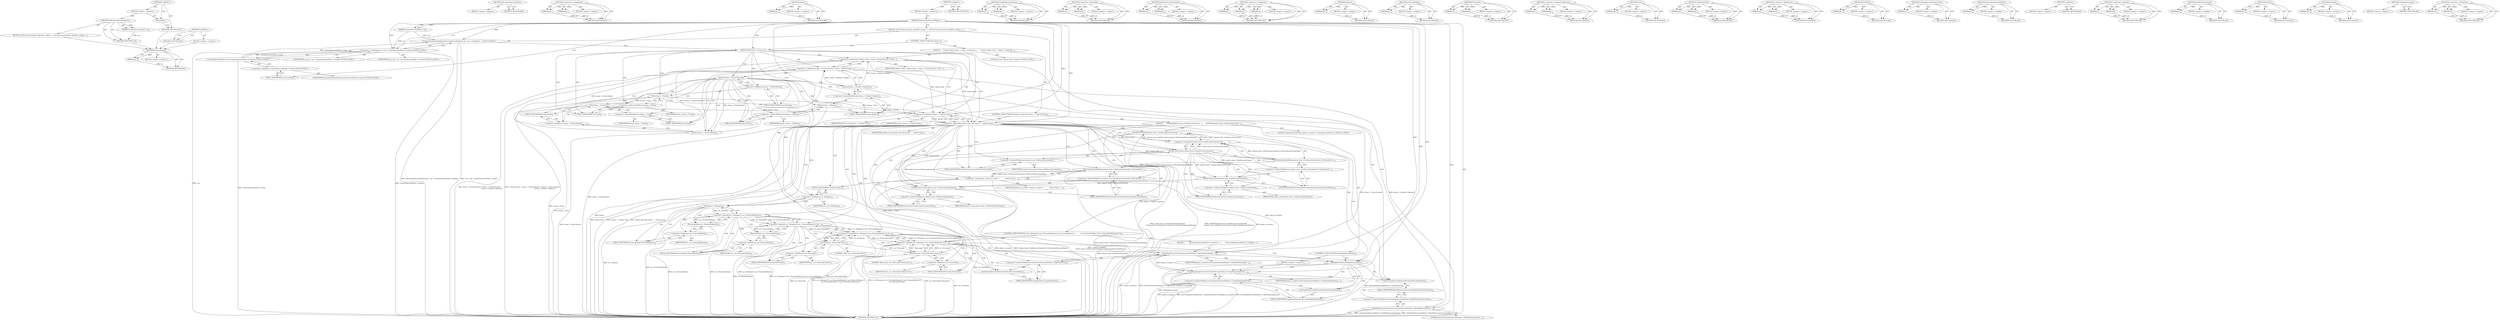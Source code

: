 digraph "&lt;global&gt;" {
vulnerable_227 [label=<(METHOD,ProtocolIsData)>];
vulnerable_228 [label=<(PARAM,p1)>];
vulnerable_229 [label=<(BLOCK,&lt;empty&gt;,&lt;empty&gt;)>];
vulnerable_230 [label=<(METHOD_RETURN,ANY)>];
vulnerable_211 [label=<(METHOD,GetContentSecurityPolicy)>];
vulnerable_212 [label=<(BLOCK,&lt;empty&gt;,&lt;empty&gt;)>];
vulnerable_213 [label=<(METHOD_RETURN,ANY)>];
vulnerable_167 [label=<(METHOD,&lt;operator&gt;.assignment)>];
vulnerable_168 [label=<(PARAM,p1)>];
vulnerable_169 [label=<(PARAM,p2)>];
vulnerable_170 [label=<(BLOCK,&lt;empty&gt;,&lt;empty&gt;)>];
vulnerable_171 [label=<(METHOD_RETURN,ANY)>];
vulnerable_189 [label=<(METHOD,Client)>];
vulnerable_190 [label=<(PARAM,p1)>];
vulnerable_191 [label=<(BLOCK,&lt;empty&gt;,&lt;empty&gt;)>];
vulnerable_192 [label=<(METHOD_RETURN,ANY)>];
vulnerable_6 [label=<(METHOD,&lt;global&gt;)<SUB>1</SUB>>];
vulnerable_7 [label=<(BLOCK,&lt;empty&gt;,&lt;empty&gt;)<SUB>1</SUB>>];
vulnerable_8 [label=<(METHOD,InitContentSecurityPolicy)<SUB>1</SUB>>];
vulnerable_9 [label=<(PARAM,ContentSecurityPolicy* csp)<SUB>1</SUB>>];
vulnerable_10 [label=<(BLOCK,{
//// the first parameter specifies a policy t...,{
//// the first parameter specifies a policy t...)<SUB>1</SUB>>];
vulnerable_11 [label="<(SetContentSecurityPolicy,SetContentSecurityPolicy(csp ? csp : ContentSec...)<SUB>6</SUB>>"];
vulnerable_12 [label="<(&lt;operator&gt;.conditional,csp ? csp : ContentSecurityPolicy::Create())<SUB>6</SUB>>"];
vulnerable_13 [label="<(IDENTIFIER,csp,csp ? csp : ContentSecurityPolicy::Create())<SUB>6</SUB>>"];
vulnerable_14 [label="<(IDENTIFIER,csp,csp ? csp : ContentSecurityPolicy::Create())<SUB>6</SUB>>"];
vulnerable_15 [label="<(ContentSecurityPolicy.Create,ContentSecurityPolicy::Create())<SUB>6</SUB>>"];
vulnerable_16 [label="<(&lt;operator&gt;.fieldAccess,ContentSecurityPolicy::Create)<SUB>6</SUB>>"];
vulnerable_17 [label="<(IDENTIFIER,ContentSecurityPolicy,ContentSecurityPolicy::Create())<SUB>6</SUB>>"];
vulnerable_18 [label=<(FIELD_IDENTIFIER,Create,Create)<SUB>6</SUB>>];
vulnerable_19 [label=<(CONTROL_STRUCTURE,IF,if (frame_))<SUB>8</SUB>>];
vulnerable_20 [label=<(IDENTIFIER,frame_,if (frame_))<SUB>8</SUB>>];
vulnerable_21 [label=<(BLOCK,{
     Frame* inherit_from = frame_-&gt;Tree().Par...,{
     Frame* inherit_from = frame_-&gt;Tree().Par...)<SUB>8</SUB>>];
vulnerable_22 [label="<(LOCAL,Frame* inherit_from: Frame*)<SUB>9</SUB>>"];
vulnerable_23 [label=<(&lt;operator&gt;.assignment,* inherit_from = frame_-&gt;Tree().Parent() ? fram...)<SUB>9</SUB>>];
vulnerable_24 [label=<(IDENTIFIER,inherit_from,* inherit_from = frame_-&gt;Tree().Parent() ? fram...)<SUB>9</SUB>>];
vulnerable_25 [label=<(&lt;operator&gt;.conditional,frame_-&gt;Tree().Parent() ? frame_-&gt;Tree().Parent...)<SUB>9</SUB>>];
vulnerable_26 [label=<(Parent,frame_-&gt;Tree().Parent())<SUB>9</SUB>>];
vulnerable_27 [label=<(&lt;operator&gt;.fieldAccess,frame_-&gt;Tree().Parent)<SUB>9</SUB>>];
vulnerable_28 [label=<(Tree,frame_-&gt;Tree())<SUB>9</SUB>>];
vulnerable_29 [label=<(&lt;operator&gt;.indirectFieldAccess,frame_-&gt;Tree)<SUB>9</SUB>>];
vulnerable_30 [label=<(IDENTIFIER,frame_,frame_-&gt;Tree())<SUB>9</SUB>>];
vulnerable_31 [label=<(FIELD_IDENTIFIER,Tree,Tree)<SUB>9</SUB>>];
vulnerable_32 [label=<(FIELD_IDENTIFIER,Parent,Parent)<SUB>9</SUB>>];
vulnerable_33 [label=<(Parent,frame_-&gt;Tree().Parent())<SUB>9</SUB>>];
vulnerable_34 [label=<(&lt;operator&gt;.fieldAccess,frame_-&gt;Tree().Parent)<SUB>9</SUB>>];
vulnerable_35 [label=<(Tree,frame_-&gt;Tree())<SUB>9</SUB>>];
vulnerable_36 [label=<(&lt;operator&gt;.indirectFieldAccess,frame_-&gt;Tree)<SUB>9</SUB>>];
vulnerable_37 [label=<(IDENTIFIER,frame_,frame_-&gt;Tree())<SUB>9</SUB>>];
vulnerable_38 [label=<(FIELD_IDENTIFIER,Tree,Tree)<SUB>9</SUB>>];
vulnerable_39 [label=<(FIELD_IDENTIFIER,Parent,Parent)<SUB>9</SUB>>];
vulnerable_40 [label=<(Opener,frame_-&gt;Client()-&gt;Opener())<SUB>10</SUB>>];
vulnerable_41 [label=<(&lt;operator&gt;.indirectFieldAccess,frame_-&gt;Client()-&gt;Opener)<SUB>10</SUB>>];
vulnerable_42 [label=<(Client,frame_-&gt;Client())<SUB>10</SUB>>];
vulnerable_43 [label=<(&lt;operator&gt;.indirectFieldAccess,frame_-&gt;Client)<SUB>10</SUB>>];
vulnerable_44 [label=<(IDENTIFIER,frame_,frame_-&gt;Client())<SUB>10</SUB>>];
vulnerable_45 [label=<(FIELD_IDENTIFIER,Client,Client)<SUB>10</SUB>>];
vulnerable_46 [label=<(FIELD_IDENTIFIER,Opener,Opener)<SUB>10</SUB>>];
vulnerable_47 [label=<(CONTROL_STRUCTURE,IF,if (inherit_from &amp;&amp; frame_ != inherit_from))<SUB>11</SUB>>];
vulnerable_48 [label=<(&lt;operator&gt;.logicalAnd,inherit_from &amp;&amp; frame_ != inherit_from)<SUB>11</SUB>>];
vulnerable_49 [label=<(IDENTIFIER,inherit_from,inherit_from &amp;&amp; frame_ != inherit_from)<SUB>11</SUB>>];
vulnerable_50 [label=<(&lt;operator&gt;.notEquals,frame_ != inherit_from)<SUB>11</SUB>>];
vulnerable_51 [label=<(IDENTIFIER,frame_,frame_ != inherit_from)<SUB>11</SUB>>];
vulnerable_52 [label=<(IDENTIFIER,inherit_from,frame_ != inherit_from)<SUB>11</SUB>>];
vulnerable_53 [label=<(BLOCK,{
       DCHECK(inherit_from-&gt;GetSecurityContex...,{
       DCHECK(inherit_from-&gt;GetSecurityContex...)<SUB>11</SUB>>];
vulnerable_54 [label=<(DCHECK,DCHECK(inherit_from-&gt;GetSecurityContext() &amp;&amp;
  ...)<SUB>12</SUB>>];
vulnerable_55 [label=<(&lt;operator&gt;.logicalAnd,inherit_from-&gt;GetSecurityContext() &amp;&amp;
         ...)<SUB>12</SUB>>];
vulnerable_56 [label=<(GetSecurityContext,inherit_from-&gt;GetSecurityContext())<SUB>12</SUB>>];
vulnerable_57 [label=<(&lt;operator&gt;.indirectFieldAccess,inherit_from-&gt;GetSecurityContext)<SUB>12</SUB>>];
vulnerable_58 [label=<(IDENTIFIER,inherit_from,inherit_from-&gt;GetSecurityContext())<SUB>12</SUB>>];
vulnerable_59 [label=<(FIELD_IDENTIFIER,GetSecurityContext,GetSecurityContext)<SUB>12</SUB>>];
vulnerable_60 [label=<(GetContentSecurityPolicy,inherit_from-&gt;GetSecurityContext()-&gt;GetContentS...)<SUB>13</SUB>>];
vulnerable_61 [label=<(&lt;operator&gt;.indirectFieldAccess,inherit_from-&gt;GetSecurityContext()-&gt;GetContentS...)<SUB>13</SUB>>];
vulnerable_62 [label=<(GetSecurityContext,inherit_from-&gt;GetSecurityContext())<SUB>13</SUB>>];
vulnerable_63 [label=<(&lt;operator&gt;.indirectFieldAccess,inherit_from-&gt;GetSecurityContext)<SUB>13</SUB>>];
vulnerable_64 [label=<(IDENTIFIER,inherit_from,inherit_from-&gt;GetSecurityContext())<SUB>13</SUB>>];
vulnerable_65 [label=<(FIELD_IDENTIFIER,GetSecurityContext,GetSecurityContext)<SUB>13</SUB>>];
vulnerable_66 [label=<(FIELD_IDENTIFIER,GetContentSecurityPolicy,GetContentSecurityPolicy)<SUB>13</SUB>>];
vulnerable_67 [label="<(LOCAL,ContentSecurityPolicy* policy_to_inherit: ContentSecurityPolicy*)<SUB>14</SUB>>"];
vulnerable_68 [label=<(&lt;operator&gt;.assignment,* policy_to_inherit =
           inherit_from-&gt;...)<SUB>14</SUB>>];
vulnerable_69 [label=<(IDENTIFIER,policy_to_inherit,* policy_to_inherit =
           inherit_from-&gt;...)<SUB>14</SUB>>];
vulnerable_70 [label=<(GetContentSecurityPolicy,inherit_from-&gt;GetSecurityContext()-&gt;GetContentS...)<SUB>15</SUB>>];
vulnerable_71 [label=<(&lt;operator&gt;.indirectFieldAccess,inherit_from-&gt;GetSecurityContext()-&gt;GetContentS...)<SUB>15</SUB>>];
vulnerable_72 [label=<(GetSecurityContext,inherit_from-&gt;GetSecurityContext())<SUB>15</SUB>>];
vulnerable_73 [label=<(&lt;operator&gt;.indirectFieldAccess,inherit_from-&gt;GetSecurityContext)<SUB>15</SUB>>];
vulnerable_74 [label=<(IDENTIFIER,inherit_from,inherit_from-&gt;GetSecurityContext())<SUB>15</SUB>>];
vulnerable_75 [label=<(FIELD_IDENTIFIER,GetSecurityContext,GetSecurityContext)<SUB>15</SUB>>];
vulnerable_76 [label=<(FIELD_IDENTIFIER,GetContentSecurityPolicy,GetContentSecurityPolicy)<SUB>15</SUB>>];
vulnerable_77 [label=<(CONTROL_STRUCTURE,IF,if (url_.IsEmpty() || url_.ProtocolIsAbout() || url_.ProtocolIsData() ||
           url_.ProtocolIs(&quot;blob&quot;) || url_.ProtocolIs(&quot;filesystem&quot;)))<SUB>16</SUB>>];
vulnerable_78 [label=<(&lt;operator&gt;.logicalOr,url_.IsEmpty() || url_.ProtocolIsAbout() || url...)<SUB>16</SUB>>];
vulnerable_79 [label=<(&lt;operator&gt;.logicalOr,url_.IsEmpty() || url_.ProtocolIsAbout() || url...)<SUB>16</SUB>>];
vulnerable_80 [label=<(&lt;operator&gt;.logicalOr,url_.IsEmpty() || url_.ProtocolIsAbout() || url...)<SUB>16</SUB>>];
vulnerable_81 [label=<(&lt;operator&gt;.logicalOr,url_.IsEmpty() || url_.ProtocolIsAbout())<SUB>16</SUB>>];
vulnerable_82 [label=<(IsEmpty,url_.IsEmpty())<SUB>16</SUB>>];
vulnerable_83 [label=<(&lt;operator&gt;.fieldAccess,url_.IsEmpty)<SUB>16</SUB>>];
vulnerable_84 [label=<(IDENTIFIER,url_,url_.IsEmpty())<SUB>16</SUB>>];
vulnerable_85 [label=<(FIELD_IDENTIFIER,IsEmpty,IsEmpty)<SUB>16</SUB>>];
vulnerable_86 [label=<(ProtocolIsAbout,url_.ProtocolIsAbout())<SUB>16</SUB>>];
vulnerable_87 [label=<(&lt;operator&gt;.fieldAccess,url_.ProtocolIsAbout)<SUB>16</SUB>>];
vulnerable_88 [label=<(IDENTIFIER,url_,url_.ProtocolIsAbout())<SUB>16</SUB>>];
vulnerable_89 [label=<(FIELD_IDENTIFIER,ProtocolIsAbout,ProtocolIsAbout)<SUB>16</SUB>>];
vulnerable_90 [label=<(ProtocolIsData,url_.ProtocolIsData())<SUB>16</SUB>>];
vulnerable_91 [label=<(&lt;operator&gt;.fieldAccess,url_.ProtocolIsData)<SUB>16</SUB>>];
vulnerable_92 [label=<(IDENTIFIER,url_,url_.ProtocolIsData())<SUB>16</SUB>>];
vulnerable_93 [label=<(FIELD_IDENTIFIER,ProtocolIsData,ProtocolIsData)<SUB>16</SUB>>];
vulnerable_94 [label=<(ProtocolIs,url_.ProtocolIs(&quot;blob&quot;))<SUB>17</SUB>>];
vulnerable_95 [label=<(&lt;operator&gt;.fieldAccess,url_.ProtocolIs)<SUB>17</SUB>>];
vulnerable_96 [label=<(IDENTIFIER,url_,url_.ProtocolIs(&quot;blob&quot;))<SUB>17</SUB>>];
vulnerable_97 [label=<(FIELD_IDENTIFIER,ProtocolIs,ProtocolIs)<SUB>17</SUB>>];
vulnerable_98 [label=<(LITERAL,&quot;blob&quot;,url_.ProtocolIs(&quot;blob&quot;))<SUB>17</SUB>>];
vulnerable_99 [label=<(ProtocolIs,url_.ProtocolIs(&quot;filesystem&quot;))<SUB>17</SUB>>];
vulnerable_100 [label=<(&lt;operator&gt;.fieldAccess,url_.ProtocolIs)<SUB>17</SUB>>];
vulnerable_101 [label=<(IDENTIFIER,url_,url_.ProtocolIs(&quot;filesystem&quot;))<SUB>17</SUB>>];
vulnerable_102 [label=<(FIELD_IDENTIFIER,ProtocolIs,ProtocolIs)<SUB>17</SUB>>];
vulnerable_103 [label=<(LITERAL,&quot;filesystem&quot;,url_.ProtocolIs(&quot;filesystem&quot;))<SUB>17</SUB>>];
vulnerable_104 [label=<(BLOCK,{
         GetContentSecurityPolicy()-&gt;CopyStat...,{
         GetContentSecurityPolicy()-&gt;CopyStat...)<SUB>17</SUB>>];
vulnerable_105 [label=<(CopyStateFrom,GetContentSecurityPolicy()-&gt;CopyStateFrom(polic...)<SUB>18</SUB>>];
vulnerable_106 [label=<(&lt;operator&gt;.indirectFieldAccess,GetContentSecurityPolicy()-&gt;CopyStateFrom)<SUB>18</SUB>>];
vulnerable_107 [label=<(GetContentSecurityPolicy,GetContentSecurityPolicy())<SUB>18</SUB>>];
vulnerable_108 [label=<(FIELD_IDENTIFIER,CopyStateFrom,CopyStateFrom)<SUB>18</SUB>>];
vulnerable_109 [label=<(IDENTIFIER,policy_to_inherit,GetContentSecurityPolicy()-&gt;CopyStateFrom(polic...)<SUB>18</SUB>>];
vulnerable_110 [label=<(CONTROL_STRUCTURE,IF,if (IsPluginDocument()))<SUB>20</SUB>>];
vulnerable_111 [label=<(IsPluginDocument,IsPluginDocument())<SUB>20</SUB>>];
vulnerable_112 [label=<(BLOCK,&lt;empty&gt;,&lt;empty&gt;)<SUB>21</SUB>>];
vulnerable_113 [label=<(CopyPluginTypesFrom,GetContentSecurityPolicy()-&gt;CopyPluginTypesFrom...)<SUB>21</SUB>>];
vulnerable_114 [label=<(&lt;operator&gt;.indirectFieldAccess,GetContentSecurityPolicy()-&gt;CopyPluginTypesFrom)<SUB>21</SUB>>];
vulnerable_115 [label=<(GetContentSecurityPolicy,GetContentSecurityPolicy())<SUB>21</SUB>>];
vulnerable_116 [label=<(FIELD_IDENTIFIER,CopyPluginTypesFrom,CopyPluginTypesFrom)<SUB>21</SUB>>];
vulnerable_117 [label=<(IDENTIFIER,policy_to_inherit,GetContentSecurityPolicy()-&gt;CopyPluginTypesFrom...)<SUB>21</SUB>>];
vulnerable_118 [label=<(BindToExecutionContext,GetContentSecurityPolicy()-&gt;BindToExecutionCont...)<SUB>24</SUB>>];
vulnerable_119 [label=<(&lt;operator&gt;.indirectFieldAccess,GetContentSecurityPolicy()-&gt;BindToExecutionContext)<SUB>24</SUB>>];
vulnerable_120 [label=<(GetContentSecurityPolicy,GetContentSecurityPolicy())<SUB>24</SUB>>];
vulnerable_121 [label=<(FIELD_IDENTIFIER,BindToExecutionContext,BindToExecutionContext)<SUB>24</SUB>>];
vulnerable_122 [label=<(LITERAL,this,GetContentSecurityPolicy()-&gt;BindToExecutionCont...)<SUB>24</SUB>>];
vulnerable_123 [label=<(METHOD_RETURN,void)<SUB>1</SUB>>];
vulnerable_125 [label=<(METHOD_RETURN,ANY)<SUB>1</SUB>>];
vulnerable_244 [label=<(METHOD,CopyPluginTypesFrom)>];
vulnerable_245 [label=<(PARAM,p1)>];
vulnerable_246 [label=<(PARAM,p2)>];
vulnerable_247 [label=<(BLOCK,&lt;empty&gt;,&lt;empty&gt;)>];
vulnerable_248 [label=<(METHOD_RETURN,ANY)>];
vulnerable_193 [label=<(METHOD,&lt;operator&gt;.logicalAnd)>];
vulnerable_194 [label=<(PARAM,p1)>];
vulnerable_195 [label=<(PARAM,p2)>];
vulnerable_196 [label=<(BLOCK,&lt;empty&gt;,&lt;empty&gt;)>];
vulnerable_197 [label=<(METHOD_RETURN,ANY)>];
vulnerable_249 [label=<(METHOD,BindToExecutionContext)>];
vulnerable_250 [label=<(PARAM,p1)>];
vulnerable_251 [label=<(PARAM,p2)>];
vulnerable_252 [label=<(BLOCK,&lt;empty&gt;,&lt;empty&gt;)>];
vulnerable_253 [label=<(METHOD_RETURN,ANY)>];
vulnerable_152 [label=<(METHOD,&lt;operator&gt;.conditional)>];
vulnerable_153 [label=<(PARAM,p1)>];
vulnerable_154 [label=<(PARAM,p2)>];
vulnerable_155 [label=<(PARAM,p3)>];
vulnerable_156 [label=<(BLOCK,&lt;empty&gt;,&lt;empty&gt;)>];
vulnerable_157 [label=<(METHOD_RETURN,ANY)>];
vulnerable_185 [label=<(METHOD,Opener)>];
vulnerable_186 [label=<(PARAM,p1)>];
vulnerable_187 [label=<(BLOCK,&lt;empty&gt;,&lt;empty&gt;)>];
vulnerable_188 [label=<(METHOD_RETURN,ANY)>];
vulnerable_223 [label=<(METHOD,ProtocolIsAbout)>];
vulnerable_224 [label=<(PARAM,p1)>];
vulnerable_225 [label=<(BLOCK,&lt;empty&gt;,&lt;empty&gt;)>];
vulnerable_226 [label=<(METHOD_RETURN,ANY)>];
vulnerable_231 [label=<(METHOD,ProtocolIs)>];
vulnerable_232 [label=<(PARAM,p1)>];
vulnerable_233 [label=<(PARAM,p2)>];
vulnerable_234 [label=<(BLOCK,&lt;empty&gt;,&lt;empty&gt;)>];
vulnerable_235 [label=<(METHOD_RETURN,ANY)>];
vulnerable_180 [label=<(METHOD,&lt;operator&gt;.indirectFieldAccess)>];
vulnerable_181 [label=<(PARAM,p1)>];
vulnerable_182 [label=<(PARAM,p2)>];
vulnerable_183 [label=<(BLOCK,&lt;empty&gt;,&lt;empty&gt;)>];
vulnerable_184 [label=<(METHOD_RETURN,ANY)>];
vulnerable_176 [label=<(METHOD,Tree)>];
vulnerable_177 [label=<(PARAM,p1)>];
vulnerable_178 [label=<(BLOCK,&lt;empty&gt;,&lt;empty&gt;)>];
vulnerable_179 [label=<(METHOD_RETURN,ANY)>];
vulnerable_236 [label=<(METHOD,CopyStateFrom)>];
vulnerable_237 [label=<(PARAM,p1)>];
vulnerable_238 [label=<(PARAM,p2)>];
vulnerable_239 [label=<(BLOCK,&lt;empty&gt;,&lt;empty&gt;)>];
vulnerable_240 [label=<(METHOD_RETURN,ANY)>];
vulnerable_162 [label=<(METHOD,&lt;operator&gt;.fieldAccess)>];
vulnerable_163 [label=<(PARAM,p1)>];
vulnerable_164 [label=<(PARAM,p2)>];
vulnerable_165 [label=<(BLOCK,&lt;empty&gt;,&lt;empty&gt;)>];
vulnerable_166 [label=<(METHOD_RETURN,ANY)>];
vulnerable_203 [label=<(METHOD,DCHECK)>];
vulnerable_204 [label=<(PARAM,p1)>];
vulnerable_205 [label=<(BLOCK,&lt;empty&gt;,&lt;empty&gt;)>];
vulnerable_206 [label=<(METHOD_RETURN,ANY)>];
vulnerable_158 [label=<(METHOD,ContentSecurityPolicy.Create)>];
vulnerable_159 [label=<(PARAM,p1)>];
vulnerable_160 [label=<(BLOCK,&lt;empty&gt;,&lt;empty&gt;)>];
vulnerable_161 [label=<(METHOD_RETURN,ANY)>];
vulnerable_148 [label=<(METHOD,SetContentSecurityPolicy)>];
vulnerable_149 [label=<(PARAM,p1)>];
vulnerable_150 [label=<(BLOCK,&lt;empty&gt;,&lt;empty&gt;)>];
vulnerable_151 [label=<(METHOD_RETURN,ANY)>];
vulnerable_142 [label=<(METHOD,&lt;global&gt;)<SUB>1</SUB>>];
vulnerable_143 [label=<(BLOCK,&lt;empty&gt;,&lt;empty&gt;)>];
vulnerable_144 [label=<(METHOD_RETURN,ANY)>];
vulnerable_214 [label=<(METHOD,&lt;operator&gt;.logicalOr)>];
vulnerable_215 [label=<(PARAM,p1)>];
vulnerable_216 [label=<(PARAM,p2)>];
vulnerable_217 [label=<(BLOCK,&lt;empty&gt;,&lt;empty&gt;)>];
vulnerable_218 [label=<(METHOD_RETURN,ANY)>];
vulnerable_207 [label=<(METHOD,GetSecurityContext)>];
vulnerable_208 [label=<(PARAM,p1)>];
vulnerable_209 [label=<(BLOCK,&lt;empty&gt;,&lt;empty&gt;)>];
vulnerable_210 [label=<(METHOD_RETURN,ANY)>];
vulnerable_172 [label=<(METHOD,Parent)>];
vulnerable_173 [label=<(PARAM,p1)>];
vulnerable_174 [label=<(BLOCK,&lt;empty&gt;,&lt;empty&gt;)>];
vulnerable_175 [label=<(METHOD_RETURN,ANY)>];
vulnerable_219 [label=<(METHOD,IsEmpty)>];
vulnerable_220 [label=<(PARAM,p1)>];
vulnerable_221 [label=<(BLOCK,&lt;empty&gt;,&lt;empty&gt;)>];
vulnerable_222 [label=<(METHOD_RETURN,ANY)>];
vulnerable_241 [label=<(METHOD,IsPluginDocument)>];
vulnerable_242 [label=<(BLOCK,&lt;empty&gt;,&lt;empty&gt;)>];
vulnerable_243 [label=<(METHOD_RETURN,ANY)>];
vulnerable_198 [label=<(METHOD,&lt;operator&gt;.notEquals)>];
vulnerable_199 [label=<(PARAM,p1)>];
vulnerable_200 [label=<(PARAM,p2)>];
vulnerable_201 [label=<(BLOCK,&lt;empty&gt;,&lt;empty&gt;)>];
vulnerable_202 [label=<(METHOD_RETURN,ANY)>];
fixed_6 [label=<(METHOD,&lt;global&gt;)<SUB>1</SUB>>];
fixed_7 [label=<(BLOCK,&lt;empty&gt;,&lt;empty&gt;)<SUB>1</SUB>>];
fixed_8 [label=<(METHOD,InitContentSecurityPolicy)<SUB>1</SUB>>];
fixed_9 [label=<(PARAM,ContentSecurityPolicy* csp)<SUB>1</SUB>>];
fixed_10 [label=<(BLOCK,{
//// the first parameter specifies a policy t...,{
//// the first parameter specifies a policy t...)<SUB>1</SUB>>];
fixed_11 [label=<(METHOD_RETURN,void)<SUB>1</SUB>>];
fixed_13 [label=<(UNKNOWN,,)>];
fixed_14 [label=<(METHOD_RETURN,ANY)<SUB>1</SUB>>];
fixed_23 [label=<(METHOD,&lt;global&gt;)<SUB>1</SUB>>];
fixed_24 [label=<(BLOCK,&lt;empty&gt;,&lt;empty&gt;)>];
fixed_25 [label=<(METHOD_RETURN,ANY)>];
vulnerable_227 -> vulnerable_228  [key=0, label="AST: "];
vulnerable_227 -> vulnerable_228  [key=1, label="DDG: "];
vulnerable_227 -> vulnerable_229  [key=0, label="AST: "];
vulnerable_227 -> vulnerable_230  [key=0, label="AST: "];
vulnerable_227 -> vulnerable_230  [key=1, label="CFG: "];
vulnerable_228 -> vulnerable_230  [key=0, label="DDG: p1"];
vulnerable_211 -> vulnerable_212  [key=0, label="AST: "];
vulnerable_211 -> vulnerable_213  [key=0, label="AST: "];
vulnerable_211 -> vulnerable_213  [key=1, label="CFG: "];
vulnerable_167 -> vulnerable_168  [key=0, label="AST: "];
vulnerable_167 -> vulnerable_168  [key=1, label="DDG: "];
vulnerable_167 -> vulnerable_170  [key=0, label="AST: "];
vulnerable_167 -> vulnerable_169  [key=0, label="AST: "];
vulnerable_167 -> vulnerable_169  [key=1, label="DDG: "];
vulnerable_167 -> vulnerable_171  [key=0, label="AST: "];
vulnerable_167 -> vulnerable_171  [key=1, label="CFG: "];
vulnerable_168 -> vulnerable_171  [key=0, label="DDG: p1"];
vulnerable_169 -> vulnerable_171  [key=0, label="DDG: p2"];
vulnerable_189 -> vulnerable_190  [key=0, label="AST: "];
vulnerable_189 -> vulnerable_190  [key=1, label="DDG: "];
vulnerable_189 -> vulnerable_191  [key=0, label="AST: "];
vulnerable_189 -> vulnerable_192  [key=0, label="AST: "];
vulnerable_189 -> vulnerable_192  [key=1, label="CFG: "];
vulnerable_190 -> vulnerable_192  [key=0, label="DDG: p1"];
vulnerable_6 -> vulnerable_7  [key=0, label="AST: "];
vulnerable_6 -> vulnerable_125  [key=0, label="AST: "];
vulnerable_6 -> vulnerable_125  [key=1, label="CFG: "];
vulnerable_7 -> vulnerable_8  [key=0, label="AST: "];
vulnerable_8 -> vulnerable_9  [key=0, label="AST: "];
vulnerable_8 -> vulnerable_9  [key=1, label="DDG: "];
vulnerable_8 -> vulnerable_10  [key=0, label="AST: "];
vulnerable_8 -> vulnerable_123  [key=0, label="AST: "];
vulnerable_8 -> vulnerable_12  [key=0, label="CFG: "];
vulnerable_8 -> vulnerable_12  [key=1, label="DDG: "];
vulnerable_8 -> vulnerable_18  [key=0, label="CFG: "];
vulnerable_8 -> vulnerable_11  [key=0, label="DDG: "];
vulnerable_8 -> vulnerable_20  [key=0, label="DDG: "];
vulnerable_8 -> vulnerable_118  [key=0, label="DDG: "];
vulnerable_8 -> vulnerable_48  [key=0, label="DDG: "];
vulnerable_8 -> vulnerable_50  [key=0, label="DDG: "];
vulnerable_8 -> vulnerable_111  [key=0, label="DDG: "];
vulnerable_8 -> vulnerable_99  [key=0, label="DDG: "];
vulnerable_8 -> vulnerable_105  [key=0, label="DDG: "];
vulnerable_8 -> vulnerable_113  [key=0, label="DDG: "];
vulnerable_8 -> vulnerable_94  [key=0, label="DDG: "];
vulnerable_9 -> vulnerable_11  [key=0, label="DDG: csp"];
vulnerable_9 -> vulnerable_12  [key=0, label="DDG: csp"];
vulnerable_10 -> vulnerable_11  [key=0, label="AST: "];
vulnerable_10 -> vulnerable_19  [key=0, label="AST: "];
vulnerable_10 -> vulnerable_118  [key=0, label="AST: "];
vulnerable_11 -> vulnerable_12  [key=0, label="AST: "];
vulnerable_11 -> vulnerable_20  [key=0, label="CFG: "];
vulnerable_11 -> vulnerable_123  [key=0, label="DDG: csp ? csp : ContentSecurityPolicy::Create()"];
vulnerable_11 -> vulnerable_123  [key=1, label="DDG: SetContentSecurityPolicy(csp ? csp : ContentSecurityPolicy::Create())"];
vulnerable_12 -> vulnerable_13  [key=0, label="AST: "];
vulnerable_12 -> vulnerable_14  [key=0, label="AST: "];
vulnerable_12 -> vulnerable_15  [key=0, label="AST: "];
vulnerable_12 -> vulnerable_11  [key=0, label="CFG: "];
vulnerable_12 -> vulnerable_123  [key=0, label="DDG: csp"];
vulnerable_12 -> vulnerable_123  [key=1, label="DDG: ContentSecurityPolicy::Create()"];
vulnerable_15 -> vulnerable_16  [key=0, label="AST: "];
vulnerable_15 -> vulnerable_12  [key=0, label="CFG: "];
vulnerable_15 -> vulnerable_12  [key=1, label="DDG: ContentSecurityPolicy::Create"];
vulnerable_15 -> vulnerable_123  [key=0, label="DDG: ContentSecurityPolicy::Create"];
vulnerable_15 -> vulnerable_11  [key=0, label="DDG: ContentSecurityPolicy::Create"];
vulnerable_16 -> vulnerable_17  [key=0, label="AST: "];
vulnerable_16 -> vulnerable_18  [key=0, label="AST: "];
vulnerable_16 -> vulnerable_15  [key=0, label="CFG: "];
vulnerable_18 -> vulnerable_16  [key=0, label="CFG: "];
vulnerable_19 -> vulnerable_20  [key=0, label="AST: "];
vulnerable_19 -> vulnerable_21  [key=0, label="AST: "];
vulnerable_20 -> vulnerable_120  [key=0, label="CFG: "];
vulnerable_20 -> vulnerable_31  [key=0, label="CFG: "];
vulnerable_20 -> vulnerable_31  [key=1, label="CDG: "];
vulnerable_20 -> vulnerable_48  [key=0, label="CDG: "];
vulnerable_20 -> vulnerable_32  [key=0, label="CDG: "];
vulnerable_20 -> vulnerable_26  [key=0, label="CDG: "];
vulnerable_20 -> vulnerable_28  [key=0, label="CDG: "];
vulnerable_20 -> vulnerable_25  [key=0, label="CDG: "];
vulnerable_20 -> vulnerable_27  [key=0, label="CDG: "];
vulnerable_20 -> vulnerable_29  [key=0, label="CDG: "];
vulnerable_20 -> vulnerable_23  [key=0, label="CDG: "];
vulnerable_20 -> vulnerable_50  [key=0, label="CDG: "];
vulnerable_21 -> vulnerable_22  [key=0, label="AST: "];
vulnerable_21 -> vulnerable_23  [key=0, label="AST: "];
vulnerable_21 -> vulnerable_47  [key=0, label="AST: "];
vulnerable_23 -> vulnerable_24  [key=0, label="AST: "];
vulnerable_23 -> vulnerable_25  [key=0, label="AST: "];
vulnerable_23 -> vulnerable_48  [key=0, label="CFG: "];
vulnerable_23 -> vulnerable_48  [key=1, label="DDG: inherit_from"];
vulnerable_23 -> vulnerable_50  [key=0, label="CFG: "];
vulnerable_23 -> vulnerable_50  [key=1, label="DDG: inherit_from"];
vulnerable_23 -> vulnerable_123  [key=0, label="DDG: frame_-&gt;Tree().Parent() ? frame_-&gt;Tree().Parent()
                                                   : frame_-&gt;Client()-&gt;Opener()"];
vulnerable_23 -> vulnerable_123  [key=1, label="DDG: * inherit_from = frame_-&gt;Tree().Parent() ? frame_-&gt;Tree().Parent()
                                                   : frame_-&gt;Client()-&gt;Opener()"];
vulnerable_25 -> vulnerable_26  [key=0, label="AST: "];
vulnerable_25 -> vulnerable_33  [key=0, label="AST: "];
vulnerable_25 -> vulnerable_40  [key=0, label="AST: "];
vulnerable_25 -> vulnerable_23  [key=0, label="CFG: "];
vulnerable_25 -> vulnerable_123  [key=0, label="DDG: frame_-&gt;Tree().Parent()"];
vulnerable_25 -> vulnerable_123  [key=1, label="DDG: frame_-&gt;Client()-&gt;Opener()"];
vulnerable_26 -> vulnerable_27  [key=0, label="AST: "];
vulnerable_26 -> vulnerable_38  [key=0, label="CFG: "];
vulnerable_26 -> vulnerable_38  [key=1, label="CDG: "];
vulnerable_26 -> vulnerable_45  [key=0, label="CFG: "];
vulnerable_26 -> vulnerable_45  [key=1, label="CDG: "];
vulnerable_26 -> vulnerable_123  [key=0, label="DDG: frame_-&gt;Tree().Parent"];
vulnerable_26 -> vulnerable_33  [key=0, label="DDG: frame_-&gt;Tree().Parent"];
vulnerable_26 -> vulnerable_33  [key=1, label="CDG: "];
vulnerable_26 -> vulnerable_34  [key=0, label="CDG: "];
vulnerable_26 -> vulnerable_42  [key=0, label="CDG: "];
vulnerable_26 -> vulnerable_46  [key=0, label="CDG: "];
vulnerable_26 -> vulnerable_40  [key=0, label="CDG: "];
vulnerable_26 -> vulnerable_35  [key=0, label="CDG: "];
vulnerable_26 -> vulnerable_43  [key=0, label="CDG: "];
vulnerable_26 -> vulnerable_36  [key=0, label="CDG: "];
vulnerable_26 -> vulnerable_41  [key=0, label="CDG: "];
vulnerable_26 -> vulnerable_39  [key=0, label="CDG: "];
vulnerable_27 -> vulnerable_28  [key=0, label="AST: "];
vulnerable_27 -> vulnerable_32  [key=0, label="AST: "];
vulnerable_27 -> vulnerable_26  [key=0, label="CFG: "];
vulnerable_28 -> vulnerable_29  [key=0, label="AST: "];
vulnerable_28 -> vulnerable_32  [key=0, label="CFG: "];
vulnerable_28 -> vulnerable_123  [key=0, label="DDG: frame_-&gt;Tree"];
vulnerable_28 -> vulnerable_50  [key=0, label="DDG: frame_-&gt;Tree"];
vulnerable_28 -> vulnerable_35  [key=0, label="DDG: frame_-&gt;Tree"];
vulnerable_29 -> vulnerable_30  [key=0, label="AST: "];
vulnerable_29 -> vulnerable_31  [key=0, label="AST: "];
vulnerable_29 -> vulnerable_28  [key=0, label="CFG: "];
vulnerable_31 -> vulnerable_29  [key=0, label="CFG: "];
vulnerable_32 -> vulnerable_27  [key=0, label="CFG: "];
vulnerable_33 -> vulnerable_34  [key=0, label="AST: "];
vulnerable_33 -> vulnerable_25  [key=0, label="CFG: "];
vulnerable_33 -> vulnerable_25  [key=1, label="DDG: frame_-&gt;Tree().Parent"];
vulnerable_33 -> vulnerable_123  [key=0, label="DDG: frame_-&gt;Tree().Parent"];
vulnerable_33 -> vulnerable_23  [key=0, label="DDG: frame_-&gt;Tree().Parent"];
vulnerable_34 -> vulnerable_35  [key=0, label="AST: "];
vulnerable_34 -> vulnerable_39  [key=0, label="AST: "];
vulnerable_34 -> vulnerable_33  [key=0, label="CFG: "];
vulnerable_35 -> vulnerable_36  [key=0, label="AST: "];
vulnerable_35 -> vulnerable_39  [key=0, label="CFG: "];
vulnerable_35 -> vulnerable_123  [key=0, label="DDG: frame_-&gt;Tree"];
vulnerable_35 -> vulnerable_50  [key=0, label="DDG: frame_-&gt;Tree"];
vulnerable_36 -> vulnerable_37  [key=0, label="AST: "];
vulnerable_36 -> vulnerable_38  [key=0, label="AST: "];
vulnerable_36 -> vulnerable_35  [key=0, label="CFG: "];
vulnerable_38 -> vulnerable_36  [key=0, label="CFG: "];
vulnerable_39 -> vulnerable_34  [key=0, label="CFG: "];
vulnerable_40 -> vulnerable_41  [key=0, label="AST: "];
vulnerable_40 -> vulnerable_25  [key=0, label="CFG: "];
vulnerable_40 -> vulnerable_25  [key=1, label="DDG: frame_-&gt;Client()-&gt;Opener"];
vulnerable_40 -> vulnerable_123  [key=0, label="DDG: frame_-&gt;Client()-&gt;Opener"];
vulnerable_40 -> vulnerable_23  [key=0, label="DDG: frame_-&gt;Client()-&gt;Opener"];
vulnerable_41 -> vulnerable_42  [key=0, label="AST: "];
vulnerable_41 -> vulnerable_46  [key=0, label="AST: "];
vulnerable_41 -> vulnerable_40  [key=0, label="CFG: "];
vulnerable_42 -> vulnerable_43  [key=0, label="AST: "];
vulnerable_42 -> vulnerable_46  [key=0, label="CFG: "];
vulnerable_42 -> vulnerable_123  [key=0, label="DDG: frame_-&gt;Client"];
vulnerable_42 -> vulnerable_50  [key=0, label="DDG: frame_-&gt;Client"];
vulnerable_43 -> vulnerable_44  [key=0, label="AST: "];
vulnerable_43 -> vulnerable_45  [key=0, label="AST: "];
vulnerable_43 -> vulnerable_42  [key=0, label="CFG: "];
vulnerable_45 -> vulnerable_43  [key=0, label="CFG: "];
vulnerable_46 -> vulnerable_41  [key=0, label="CFG: "];
vulnerable_47 -> vulnerable_48  [key=0, label="AST: "];
vulnerable_47 -> vulnerable_53  [key=0, label="AST: "];
vulnerable_48 -> vulnerable_49  [key=0, label="AST: "];
vulnerable_48 -> vulnerable_50  [key=0, label="AST: "];
vulnerable_48 -> vulnerable_120  [key=0, label="CFG: "];
vulnerable_48 -> vulnerable_59  [key=0, label="CFG: "];
vulnerable_48 -> vulnerable_59  [key=1, label="CDG: "];
vulnerable_48 -> vulnerable_123  [key=0, label="DDG: inherit_from"];
vulnerable_48 -> vulnerable_123  [key=1, label="DDG: frame_ != inherit_from"];
vulnerable_48 -> vulnerable_123  [key=2, label="DDG: inherit_from &amp;&amp; frame_ != inherit_from"];
vulnerable_48 -> vulnerable_56  [key=0, label="DDG: inherit_from"];
vulnerable_48 -> vulnerable_56  [key=1, label="CDG: "];
vulnerable_48 -> vulnerable_72  [key=0, label="DDG: inherit_from"];
vulnerable_48 -> vulnerable_72  [key=1, label="CDG: "];
vulnerable_48 -> vulnerable_62  [key=0, label="DDG: inherit_from"];
vulnerable_48 -> vulnerable_68  [key=0, label="CDG: "];
vulnerable_48 -> vulnerable_73  [key=0, label="CDG: "];
vulnerable_48 -> vulnerable_57  [key=0, label="CDG: "];
vulnerable_48 -> vulnerable_75  [key=0, label="CDG: "];
vulnerable_48 -> vulnerable_81  [key=0, label="CDG: "];
vulnerable_48 -> vulnerable_85  [key=0, label="CDG: "];
vulnerable_48 -> vulnerable_76  [key=0, label="CDG: "];
vulnerable_48 -> vulnerable_82  [key=0, label="CDG: "];
vulnerable_48 -> vulnerable_54  [key=0, label="CDG: "];
vulnerable_48 -> vulnerable_79  [key=0, label="CDG: "];
vulnerable_48 -> vulnerable_80  [key=0, label="CDG: "];
vulnerable_48 -> vulnerable_83  [key=0, label="CDG: "];
vulnerable_48 -> vulnerable_71  [key=0, label="CDG: "];
vulnerable_48 -> vulnerable_70  [key=0, label="CDG: "];
vulnerable_48 -> vulnerable_55  [key=0, label="CDG: "];
vulnerable_48 -> vulnerable_78  [key=0, label="CDG: "];
vulnerable_48 -> vulnerable_111  [key=0, label="CDG: "];
vulnerable_50 -> vulnerable_51  [key=0, label="AST: "];
vulnerable_50 -> vulnerable_52  [key=0, label="AST: "];
vulnerable_50 -> vulnerable_48  [key=0, label="CFG: "];
vulnerable_50 -> vulnerable_48  [key=1, label="DDG: inherit_from"];
vulnerable_50 -> vulnerable_48  [key=2, label="DDG: frame_"];
vulnerable_50 -> vulnerable_123  [key=0, label="DDG: frame_"];
vulnerable_53 -> vulnerable_54  [key=0, label="AST: "];
vulnerable_53 -> vulnerable_67  [key=0, label="AST: "];
vulnerable_53 -> vulnerable_68  [key=0, label="AST: "];
vulnerable_53 -> vulnerable_77  [key=0, label="AST: "];
vulnerable_53 -> vulnerable_110  [key=0, label="AST: "];
vulnerable_54 -> vulnerable_55  [key=0, label="AST: "];
vulnerable_54 -> vulnerable_75  [key=0, label="CFG: "];
vulnerable_54 -> vulnerable_123  [key=0, label="DDG: inherit_from-&gt;GetSecurityContext() &amp;&amp;
              inherit_from-&gt;GetSecurityContext()-&gt;GetContentSecurityPolicy()"];
vulnerable_54 -> vulnerable_123  [key=1, label="DDG: DCHECK(inherit_from-&gt;GetSecurityContext() &amp;&amp;
              inherit_from-&gt;GetSecurityContext()-&gt;GetContentSecurityPolicy())"];
vulnerable_55 -> vulnerable_56  [key=0, label="AST: "];
vulnerable_55 -> vulnerable_60  [key=0, label="AST: "];
vulnerable_55 -> vulnerable_54  [key=0, label="CFG: "];
vulnerable_55 -> vulnerable_54  [key=1, label="DDG: inherit_from-&gt;GetSecurityContext()"];
vulnerable_55 -> vulnerable_54  [key=2, label="DDG: inherit_from-&gt;GetSecurityContext()-&gt;GetContentSecurityPolicy()"];
vulnerable_56 -> vulnerable_57  [key=0, label="AST: "];
vulnerable_56 -> vulnerable_55  [key=0, label="CFG: "];
vulnerable_56 -> vulnerable_55  [key=1, label="DDG: inherit_from-&gt;GetSecurityContext"];
vulnerable_56 -> vulnerable_65  [key=0, label="CFG: "];
vulnerable_56 -> vulnerable_65  [key=1, label="CDG: "];
vulnerable_56 -> vulnerable_72  [key=0, label="DDG: inherit_from-&gt;GetSecurityContext"];
vulnerable_56 -> vulnerable_62  [key=0, label="DDG: inherit_from-&gt;GetSecurityContext"];
vulnerable_56 -> vulnerable_62  [key=1, label="CDG: "];
vulnerable_56 -> vulnerable_60  [key=0, label="CDG: "];
vulnerable_56 -> vulnerable_66  [key=0, label="CDG: "];
vulnerable_56 -> vulnerable_61  [key=0, label="CDG: "];
vulnerable_56 -> vulnerable_63  [key=0, label="CDG: "];
vulnerable_57 -> vulnerable_58  [key=0, label="AST: "];
vulnerable_57 -> vulnerable_59  [key=0, label="AST: "];
vulnerable_57 -> vulnerable_56  [key=0, label="CFG: "];
vulnerable_59 -> vulnerable_57  [key=0, label="CFG: "];
vulnerable_60 -> vulnerable_61  [key=0, label="AST: "];
vulnerable_60 -> vulnerable_55  [key=0, label="CFG: "];
vulnerable_60 -> vulnerable_55  [key=1, label="DDG: inherit_from-&gt;GetSecurityContext()-&gt;GetContentSecurityPolicy"];
vulnerable_60 -> vulnerable_70  [key=0, label="DDG: inherit_from-&gt;GetSecurityContext()-&gt;GetContentSecurityPolicy"];
vulnerable_61 -> vulnerable_62  [key=0, label="AST: "];
vulnerable_61 -> vulnerable_66  [key=0, label="AST: "];
vulnerable_61 -> vulnerable_60  [key=0, label="CFG: "];
vulnerable_62 -> vulnerable_63  [key=0, label="AST: "];
vulnerable_62 -> vulnerable_66  [key=0, label="CFG: "];
vulnerable_62 -> vulnerable_55  [key=0, label="DDG: inherit_from-&gt;GetSecurityContext"];
vulnerable_62 -> vulnerable_72  [key=0, label="DDG: inherit_from-&gt;GetSecurityContext"];
vulnerable_63 -> vulnerable_64  [key=0, label="AST: "];
vulnerable_63 -> vulnerable_65  [key=0, label="AST: "];
vulnerable_63 -> vulnerable_62  [key=0, label="CFG: "];
vulnerable_65 -> vulnerable_63  [key=0, label="CFG: "];
vulnerable_66 -> vulnerable_61  [key=0, label="CFG: "];
vulnerable_68 -> vulnerable_69  [key=0, label="AST: "];
vulnerable_68 -> vulnerable_70  [key=0, label="AST: "];
vulnerable_68 -> vulnerable_85  [key=0, label="CFG: "];
vulnerable_68 -> vulnerable_123  [key=0, label="DDG: policy_to_inherit"];
vulnerable_68 -> vulnerable_123  [key=1, label="DDG: inherit_from-&gt;GetSecurityContext()-&gt;GetContentSecurityPolicy()"];
vulnerable_68 -> vulnerable_123  [key=2, label="DDG: * policy_to_inherit =
           inherit_from-&gt;GetSecurityContext()-&gt;GetContentSecurityPolicy()"];
vulnerable_68 -> vulnerable_105  [key=0, label="DDG: policy_to_inherit"];
vulnerable_68 -> vulnerable_113  [key=0, label="DDG: policy_to_inherit"];
vulnerable_70 -> vulnerable_71  [key=0, label="AST: "];
vulnerable_70 -> vulnerable_68  [key=0, label="CFG: "];
vulnerable_70 -> vulnerable_68  [key=1, label="DDG: inherit_from-&gt;GetSecurityContext()-&gt;GetContentSecurityPolicy"];
vulnerable_70 -> vulnerable_123  [key=0, label="DDG: inherit_from-&gt;GetSecurityContext()-&gt;GetContentSecurityPolicy"];
vulnerable_71 -> vulnerable_72  [key=0, label="AST: "];
vulnerable_71 -> vulnerable_76  [key=0, label="AST: "];
vulnerable_71 -> vulnerable_70  [key=0, label="CFG: "];
vulnerable_72 -> vulnerable_73  [key=0, label="AST: "];
vulnerable_72 -> vulnerable_76  [key=0, label="CFG: "];
vulnerable_72 -> vulnerable_123  [key=0, label="DDG: inherit_from-&gt;GetSecurityContext"];
vulnerable_73 -> vulnerable_74  [key=0, label="AST: "];
vulnerable_73 -> vulnerable_75  [key=0, label="AST: "];
vulnerable_73 -> vulnerable_72  [key=0, label="CFG: "];
vulnerable_75 -> vulnerable_73  [key=0, label="CFG: "];
vulnerable_76 -> vulnerable_71  [key=0, label="CFG: "];
vulnerable_77 -> vulnerable_78  [key=0, label="AST: "];
vulnerable_77 -> vulnerable_104  [key=0, label="AST: "];
vulnerable_78 -> vulnerable_79  [key=0, label="AST: "];
vulnerable_78 -> vulnerable_99  [key=0, label="AST: "];
vulnerable_78 -> vulnerable_107  [key=0, label="CFG: "];
vulnerable_78 -> vulnerable_107  [key=1, label="CDG: "];
vulnerable_78 -> vulnerable_111  [key=0, label="CFG: "];
vulnerable_78 -> vulnerable_123  [key=0, label="DDG: url_.IsEmpty() || url_.ProtocolIsAbout() || url_.ProtocolIsData() ||
           url_.ProtocolIs(&quot;blob&quot;)"];
vulnerable_78 -> vulnerable_123  [key=1, label="DDG: url_.ProtocolIs(&quot;filesystem&quot;)"];
vulnerable_78 -> vulnerable_123  [key=2, label="DDG: url_.IsEmpty() || url_.ProtocolIsAbout() || url_.ProtocolIsData() ||
           url_.ProtocolIs(&quot;blob&quot;) || url_.ProtocolIs(&quot;filesystem&quot;)"];
vulnerable_78 -> vulnerable_106  [key=0, label="CDG: "];
vulnerable_78 -> vulnerable_105  [key=0, label="CDG: "];
vulnerable_78 -> vulnerable_108  [key=0, label="CDG: "];
vulnerable_79 -> vulnerable_80  [key=0, label="AST: "];
vulnerable_79 -> vulnerable_94  [key=0, label="AST: "];
vulnerable_79 -> vulnerable_78  [key=0, label="CFG: "];
vulnerable_79 -> vulnerable_78  [key=1, label="DDG: url_.IsEmpty() || url_.ProtocolIsAbout() || url_.ProtocolIsData()"];
vulnerable_79 -> vulnerable_78  [key=2, label="DDG: url_.ProtocolIs(&quot;blob&quot;)"];
vulnerable_79 -> vulnerable_102  [key=0, label="CFG: "];
vulnerable_79 -> vulnerable_102  [key=1, label="CDG: "];
vulnerable_79 -> vulnerable_123  [key=0, label="DDG: url_.IsEmpty() || url_.ProtocolIsAbout() || url_.ProtocolIsData()"];
vulnerable_79 -> vulnerable_123  [key=1, label="DDG: url_.ProtocolIs(&quot;blob&quot;)"];
vulnerable_79 -> vulnerable_99  [key=0, label="CDG: "];
vulnerable_79 -> vulnerable_100  [key=0, label="CDG: "];
vulnerable_80 -> vulnerable_81  [key=0, label="AST: "];
vulnerable_80 -> vulnerable_90  [key=0, label="AST: "];
vulnerable_80 -> vulnerable_79  [key=0, label="CFG: "];
vulnerable_80 -> vulnerable_79  [key=1, label="DDG: url_.IsEmpty() || url_.ProtocolIsAbout()"];
vulnerable_80 -> vulnerable_79  [key=2, label="DDG: url_.ProtocolIsData()"];
vulnerable_80 -> vulnerable_97  [key=0, label="CFG: "];
vulnerable_80 -> vulnerable_97  [key=1, label="CDG: "];
vulnerable_80 -> vulnerable_123  [key=0, label="DDG: url_.IsEmpty() || url_.ProtocolIsAbout()"];
vulnerable_80 -> vulnerable_123  [key=1, label="DDG: url_.ProtocolIsData()"];
vulnerable_80 -> vulnerable_94  [key=0, label="CDG: "];
vulnerable_80 -> vulnerable_95  [key=0, label="CDG: "];
vulnerable_81 -> vulnerable_82  [key=0, label="AST: "];
vulnerable_81 -> vulnerable_86  [key=0, label="AST: "];
vulnerable_81 -> vulnerable_80  [key=0, label="CFG: "];
vulnerable_81 -> vulnerable_80  [key=1, label="DDG: url_.IsEmpty()"];
vulnerable_81 -> vulnerable_80  [key=2, label="DDG: url_.ProtocolIsAbout()"];
vulnerable_81 -> vulnerable_93  [key=0, label="CFG: "];
vulnerable_81 -> vulnerable_93  [key=1, label="CDG: "];
vulnerable_81 -> vulnerable_123  [key=0, label="DDG: url_.IsEmpty()"];
vulnerable_81 -> vulnerable_123  [key=1, label="DDG: url_.ProtocolIsAbout()"];
vulnerable_81 -> vulnerable_91  [key=0, label="CDG: "];
vulnerable_81 -> vulnerable_90  [key=0, label="CDG: "];
vulnerable_82 -> vulnerable_83  [key=0, label="AST: "];
vulnerable_82 -> vulnerable_81  [key=0, label="CFG: "];
vulnerable_82 -> vulnerable_81  [key=1, label="DDG: url_.IsEmpty"];
vulnerable_82 -> vulnerable_89  [key=0, label="CFG: "];
vulnerable_82 -> vulnerable_89  [key=1, label="CDG: "];
vulnerable_82 -> vulnerable_123  [key=0, label="DDG: url_.IsEmpty"];
vulnerable_82 -> vulnerable_87  [key=0, label="CDG: "];
vulnerable_82 -> vulnerable_86  [key=0, label="CDG: "];
vulnerable_83 -> vulnerable_84  [key=0, label="AST: "];
vulnerable_83 -> vulnerable_85  [key=0, label="AST: "];
vulnerable_83 -> vulnerable_82  [key=0, label="CFG: "];
vulnerable_85 -> vulnerable_83  [key=0, label="CFG: "];
vulnerable_86 -> vulnerable_87  [key=0, label="AST: "];
vulnerable_86 -> vulnerable_81  [key=0, label="CFG: "];
vulnerable_86 -> vulnerable_81  [key=1, label="DDG: url_.ProtocolIsAbout"];
vulnerable_86 -> vulnerable_123  [key=0, label="DDG: url_.ProtocolIsAbout"];
vulnerable_87 -> vulnerable_88  [key=0, label="AST: "];
vulnerable_87 -> vulnerable_89  [key=0, label="AST: "];
vulnerable_87 -> vulnerable_86  [key=0, label="CFG: "];
vulnerable_89 -> vulnerable_87  [key=0, label="CFG: "];
vulnerable_90 -> vulnerable_91  [key=0, label="AST: "];
vulnerable_90 -> vulnerable_80  [key=0, label="CFG: "];
vulnerable_90 -> vulnerable_80  [key=1, label="DDG: url_.ProtocolIsData"];
vulnerable_90 -> vulnerable_123  [key=0, label="DDG: url_.ProtocolIsData"];
vulnerable_91 -> vulnerable_92  [key=0, label="AST: "];
vulnerable_91 -> vulnerable_93  [key=0, label="AST: "];
vulnerable_91 -> vulnerable_90  [key=0, label="CFG: "];
vulnerable_93 -> vulnerable_91  [key=0, label="CFG: "];
vulnerable_94 -> vulnerable_95  [key=0, label="AST: "];
vulnerable_94 -> vulnerable_98  [key=0, label="AST: "];
vulnerable_94 -> vulnerable_79  [key=0, label="CFG: "];
vulnerable_94 -> vulnerable_79  [key=1, label="DDG: url_.ProtocolIs"];
vulnerable_94 -> vulnerable_79  [key=2, label="DDG: &quot;blob&quot;"];
vulnerable_94 -> vulnerable_123  [key=0, label="DDG: url_.ProtocolIs"];
vulnerable_94 -> vulnerable_99  [key=0, label="DDG: url_.ProtocolIs"];
vulnerable_95 -> vulnerable_96  [key=0, label="AST: "];
vulnerable_95 -> vulnerable_97  [key=0, label="AST: "];
vulnerable_95 -> vulnerable_94  [key=0, label="CFG: "];
vulnerable_97 -> vulnerable_95  [key=0, label="CFG: "];
vulnerable_99 -> vulnerable_100  [key=0, label="AST: "];
vulnerable_99 -> vulnerable_103  [key=0, label="AST: "];
vulnerable_99 -> vulnerable_78  [key=0, label="CFG: "];
vulnerable_99 -> vulnerable_78  [key=1, label="DDG: url_.ProtocolIs"];
vulnerable_99 -> vulnerable_78  [key=2, label="DDG: &quot;filesystem&quot;"];
vulnerable_99 -> vulnerable_123  [key=0, label="DDG: url_.ProtocolIs"];
vulnerable_100 -> vulnerable_101  [key=0, label="AST: "];
vulnerable_100 -> vulnerable_102  [key=0, label="AST: "];
vulnerable_100 -> vulnerable_99  [key=0, label="CFG: "];
vulnerable_102 -> vulnerable_100  [key=0, label="CFG: "];
vulnerable_104 -> vulnerable_105  [key=0, label="AST: "];
vulnerable_105 -> vulnerable_106  [key=0, label="AST: "];
vulnerable_105 -> vulnerable_109  [key=0, label="AST: "];
vulnerable_105 -> vulnerable_111  [key=0, label="CFG: "];
vulnerable_105 -> vulnerable_123  [key=0, label="DDG: GetContentSecurityPolicy()-&gt;CopyStateFrom"];
vulnerable_105 -> vulnerable_123  [key=1, label="DDG: policy_to_inherit"];
vulnerable_105 -> vulnerable_123  [key=2, label="DDG: GetContentSecurityPolicy()-&gt;CopyStateFrom(policy_to_inherit)"];
vulnerable_105 -> vulnerable_113  [key=0, label="DDG: policy_to_inherit"];
vulnerable_106 -> vulnerable_107  [key=0, label="AST: "];
vulnerable_106 -> vulnerable_108  [key=0, label="AST: "];
vulnerable_106 -> vulnerable_105  [key=0, label="CFG: "];
vulnerable_107 -> vulnerable_108  [key=0, label="CFG: "];
vulnerable_108 -> vulnerable_106  [key=0, label="CFG: "];
vulnerable_110 -> vulnerable_111  [key=0, label="AST: "];
vulnerable_110 -> vulnerable_112  [key=0, label="AST: "];
vulnerable_111 -> vulnerable_115  [key=0, label="CFG: "];
vulnerable_111 -> vulnerable_115  [key=1, label="CDG: "];
vulnerable_111 -> vulnerable_120  [key=0, label="CFG: "];
vulnerable_111 -> vulnerable_123  [key=0, label="DDG: IsPluginDocument()"];
vulnerable_111 -> vulnerable_113  [key=0, label="CDG: "];
vulnerable_111 -> vulnerable_116  [key=0, label="CDG: "];
vulnerable_111 -> vulnerable_114  [key=0, label="CDG: "];
vulnerable_112 -> vulnerable_113  [key=0, label="AST: "];
vulnerable_113 -> vulnerable_114  [key=0, label="AST: "];
vulnerable_113 -> vulnerable_117  [key=0, label="AST: "];
vulnerable_113 -> vulnerable_120  [key=0, label="CFG: "];
vulnerable_113 -> vulnerable_123  [key=0, label="DDG: GetContentSecurityPolicy()-&gt;CopyPluginTypesFrom"];
vulnerable_113 -> vulnerable_123  [key=1, label="DDG: policy_to_inherit"];
vulnerable_113 -> vulnerable_123  [key=2, label="DDG: GetContentSecurityPolicy()-&gt;CopyPluginTypesFrom(policy_to_inherit)"];
vulnerable_114 -> vulnerable_115  [key=0, label="AST: "];
vulnerable_114 -> vulnerable_116  [key=0, label="AST: "];
vulnerable_114 -> vulnerable_113  [key=0, label="CFG: "];
vulnerable_115 -> vulnerable_116  [key=0, label="CFG: "];
vulnerable_116 -> vulnerable_114  [key=0, label="CFG: "];
vulnerable_118 -> vulnerable_119  [key=0, label="AST: "];
vulnerable_118 -> vulnerable_122  [key=0, label="AST: "];
vulnerable_118 -> vulnerable_123  [key=0, label="CFG: "];
vulnerable_118 -> vulnerable_123  [key=1, label="DDG: GetContentSecurityPolicy()-&gt;BindToExecutionContext"];
vulnerable_118 -> vulnerable_123  [key=2, label="DDG: GetContentSecurityPolicy()-&gt;BindToExecutionContext(this)"];
vulnerable_119 -> vulnerable_120  [key=0, label="AST: "];
vulnerable_119 -> vulnerable_121  [key=0, label="AST: "];
vulnerable_119 -> vulnerable_118  [key=0, label="CFG: "];
vulnerable_120 -> vulnerable_121  [key=0, label="CFG: "];
vulnerable_121 -> vulnerable_119  [key=0, label="CFG: "];
vulnerable_244 -> vulnerable_245  [key=0, label="AST: "];
vulnerable_244 -> vulnerable_245  [key=1, label="DDG: "];
vulnerable_244 -> vulnerable_247  [key=0, label="AST: "];
vulnerable_244 -> vulnerable_246  [key=0, label="AST: "];
vulnerable_244 -> vulnerable_246  [key=1, label="DDG: "];
vulnerable_244 -> vulnerable_248  [key=0, label="AST: "];
vulnerable_244 -> vulnerable_248  [key=1, label="CFG: "];
vulnerable_245 -> vulnerable_248  [key=0, label="DDG: p1"];
vulnerable_246 -> vulnerable_248  [key=0, label="DDG: p2"];
vulnerable_193 -> vulnerable_194  [key=0, label="AST: "];
vulnerable_193 -> vulnerable_194  [key=1, label="DDG: "];
vulnerable_193 -> vulnerable_196  [key=0, label="AST: "];
vulnerable_193 -> vulnerable_195  [key=0, label="AST: "];
vulnerable_193 -> vulnerable_195  [key=1, label="DDG: "];
vulnerable_193 -> vulnerable_197  [key=0, label="AST: "];
vulnerable_193 -> vulnerable_197  [key=1, label="CFG: "];
vulnerable_194 -> vulnerable_197  [key=0, label="DDG: p1"];
vulnerable_195 -> vulnerable_197  [key=0, label="DDG: p2"];
vulnerable_249 -> vulnerable_250  [key=0, label="AST: "];
vulnerable_249 -> vulnerable_250  [key=1, label="DDG: "];
vulnerable_249 -> vulnerable_252  [key=0, label="AST: "];
vulnerable_249 -> vulnerable_251  [key=0, label="AST: "];
vulnerable_249 -> vulnerable_251  [key=1, label="DDG: "];
vulnerable_249 -> vulnerable_253  [key=0, label="AST: "];
vulnerable_249 -> vulnerable_253  [key=1, label="CFG: "];
vulnerable_250 -> vulnerable_253  [key=0, label="DDG: p1"];
vulnerable_251 -> vulnerable_253  [key=0, label="DDG: p2"];
vulnerable_152 -> vulnerable_153  [key=0, label="AST: "];
vulnerable_152 -> vulnerable_153  [key=1, label="DDG: "];
vulnerable_152 -> vulnerable_156  [key=0, label="AST: "];
vulnerable_152 -> vulnerable_154  [key=0, label="AST: "];
vulnerable_152 -> vulnerable_154  [key=1, label="DDG: "];
vulnerable_152 -> vulnerable_157  [key=0, label="AST: "];
vulnerable_152 -> vulnerable_157  [key=1, label="CFG: "];
vulnerable_152 -> vulnerable_155  [key=0, label="AST: "];
vulnerable_152 -> vulnerable_155  [key=1, label="DDG: "];
vulnerable_153 -> vulnerable_157  [key=0, label="DDG: p1"];
vulnerable_154 -> vulnerable_157  [key=0, label="DDG: p2"];
vulnerable_155 -> vulnerable_157  [key=0, label="DDG: p3"];
vulnerable_185 -> vulnerable_186  [key=0, label="AST: "];
vulnerable_185 -> vulnerable_186  [key=1, label="DDG: "];
vulnerable_185 -> vulnerable_187  [key=0, label="AST: "];
vulnerable_185 -> vulnerable_188  [key=0, label="AST: "];
vulnerable_185 -> vulnerable_188  [key=1, label="CFG: "];
vulnerable_186 -> vulnerable_188  [key=0, label="DDG: p1"];
vulnerable_223 -> vulnerable_224  [key=0, label="AST: "];
vulnerable_223 -> vulnerable_224  [key=1, label="DDG: "];
vulnerable_223 -> vulnerable_225  [key=0, label="AST: "];
vulnerable_223 -> vulnerable_226  [key=0, label="AST: "];
vulnerable_223 -> vulnerable_226  [key=1, label="CFG: "];
vulnerable_224 -> vulnerable_226  [key=0, label="DDG: p1"];
vulnerable_231 -> vulnerable_232  [key=0, label="AST: "];
vulnerable_231 -> vulnerable_232  [key=1, label="DDG: "];
vulnerable_231 -> vulnerable_234  [key=0, label="AST: "];
vulnerable_231 -> vulnerable_233  [key=0, label="AST: "];
vulnerable_231 -> vulnerable_233  [key=1, label="DDG: "];
vulnerable_231 -> vulnerable_235  [key=0, label="AST: "];
vulnerable_231 -> vulnerable_235  [key=1, label="CFG: "];
vulnerable_232 -> vulnerable_235  [key=0, label="DDG: p1"];
vulnerable_233 -> vulnerable_235  [key=0, label="DDG: p2"];
vulnerable_180 -> vulnerable_181  [key=0, label="AST: "];
vulnerable_180 -> vulnerable_181  [key=1, label="DDG: "];
vulnerable_180 -> vulnerable_183  [key=0, label="AST: "];
vulnerable_180 -> vulnerable_182  [key=0, label="AST: "];
vulnerable_180 -> vulnerable_182  [key=1, label="DDG: "];
vulnerable_180 -> vulnerable_184  [key=0, label="AST: "];
vulnerable_180 -> vulnerable_184  [key=1, label="CFG: "];
vulnerable_181 -> vulnerable_184  [key=0, label="DDG: p1"];
vulnerable_182 -> vulnerable_184  [key=0, label="DDG: p2"];
vulnerable_176 -> vulnerable_177  [key=0, label="AST: "];
vulnerable_176 -> vulnerable_177  [key=1, label="DDG: "];
vulnerable_176 -> vulnerable_178  [key=0, label="AST: "];
vulnerable_176 -> vulnerable_179  [key=0, label="AST: "];
vulnerable_176 -> vulnerable_179  [key=1, label="CFG: "];
vulnerable_177 -> vulnerable_179  [key=0, label="DDG: p1"];
vulnerable_236 -> vulnerable_237  [key=0, label="AST: "];
vulnerable_236 -> vulnerable_237  [key=1, label="DDG: "];
vulnerable_236 -> vulnerable_239  [key=0, label="AST: "];
vulnerable_236 -> vulnerable_238  [key=0, label="AST: "];
vulnerable_236 -> vulnerable_238  [key=1, label="DDG: "];
vulnerable_236 -> vulnerable_240  [key=0, label="AST: "];
vulnerable_236 -> vulnerable_240  [key=1, label="CFG: "];
vulnerable_237 -> vulnerable_240  [key=0, label="DDG: p1"];
vulnerable_238 -> vulnerable_240  [key=0, label="DDG: p2"];
vulnerable_162 -> vulnerable_163  [key=0, label="AST: "];
vulnerable_162 -> vulnerable_163  [key=1, label="DDG: "];
vulnerable_162 -> vulnerable_165  [key=0, label="AST: "];
vulnerable_162 -> vulnerable_164  [key=0, label="AST: "];
vulnerable_162 -> vulnerable_164  [key=1, label="DDG: "];
vulnerable_162 -> vulnerable_166  [key=0, label="AST: "];
vulnerable_162 -> vulnerable_166  [key=1, label="CFG: "];
vulnerable_163 -> vulnerable_166  [key=0, label="DDG: p1"];
vulnerable_164 -> vulnerable_166  [key=0, label="DDG: p2"];
vulnerable_203 -> vulnerable_204  [key=0, label="AST: "];
vulnerable_203 -> vulnerable_204  [key=1, label="DDG: "];
vulnerable_203 -> vulnerable_205  [key=0, label="AST: "];
vulnerable_203 -> vulnerable_206  [key=0, label="AST: "];
vulnerable_203 -> vulnerable_206  [key=1, label="CFG: "];
vulnerable_204 -> vulnerable_206  [key=0, label="DDG: p1"];
vulnerable_158 -> vulnerable_159  [key=0, label="AST: "];
vulnerable_158 -> vulnerable_159  [key=1, label="DDG: "];
vulnerable_158 -> vulnerable_160  [key=0, label="AST: "];
vulnerable_158 -> vulnerable_161  [key=0, label="AST: "];
vulnerable_158 -> vulnerable_161  [key=1, label="CFG: "];
vulnerable_159 -> vulnerable_161  [key=0, label="DDG: p1"];
vulnerable_148 -> vulnerable_149  [key=0, label="AST: "];
vulnerable_148 -> vulnerable_149  [key=1, label="DDG: "];
vulnerable_148 -> vulnerable_150  [key=0, label="AST: "];
vulnerable_148 -> vulnerable_151  [key=0, label="AST: "];
vulnerable_148 -> vulnerable_151  [key=1, label="CFG: "];
vulnerable_149 -> vulnerable_151  [key=0, label="DDG: p1"];
vulnerable_142 -> vulnerable_143  [key=0, label="AST: "];
vulnerable_142 -> vulnerable_144  [key=0, label="AST: "];
vulnerable_142 -> vulnerable_144  [key=1, label="CFG: "];
vulnerable_214 -> vulnerable_215  [key=0, label="AST: "];
vulnerable_214 -> vulnerable_215  [key=1, label="DDG: "];
vulnerable_214 -> vulnerable_217  [key=0, label="AST: "];
vulnerable_214 -> vulnerable_216  [key=0, label="AST: "];
vulnerable_214 -> vulnerable_216  [key=1, label="DDG: "];
vulnerable_214 -> vulnerable_218  [key=0, label="AST: "];
vulnerable_214 -> vulnerable_218  [key=1, label="CFG: "];
vulnerable_215 -> vulnerable_218  [key=0, label="DDG: p1"];
vulnerable_216 -> vulnerable_218  [key=0, label="DDG: p2"];
vulnerable_207 -> vulnerable_208  [key=0, label="AST: "];
vulnerable_207 -> vulnerable_208  [key=1, label="DDG: "];
vulnerable_207 -> vulnerable_209  [key=0, label="AST: "];
vulnerable_207 -> vulnerable_210  [key=0, label="AST: "];
vulnerable_207 -> vulnerable_210  [key=1, label="CFG: "];
vulnerable_208 -> vulnerable_210  [key=0, label="DDG: p1"];
vulnerable_172 -> vulnerable_173  [key=0, label="AST: "];
vulnerable_172 -> vulnerable_173  [key=1, label="DDG: "];
vulnerable_172 -> vulnerable_174  [key=0, label="AST: "];
vulnerable_172 -> vulnerable_175  [key=0, label="AST: "];
vulnerable_172 -> vulnerable_175  [key=1, label="CFG: "];
vulnerable_173 -> vulnerable_175  [key=0, label="DDG: p1"];
vulnerable_219 -> vulnerable_220  [key=0, label="AST: "];
vulnerable_219 -> vulnerable_220  [key=1, label="DDG: "];
vulnerable_219 -> vulnerable_221  [key=0, label="AST: "];
vulnerable_219 -> vulnerable_222  [key=0, label="AST: "];
vulnerable_219 -> vulnerable_222  [key=1, label="CFG: "];
vulnerable_220 -> vulnerable_222  [key=0, label="DDG: p1"];
vulnerable_241 -> vulnerable_242  [key=0, label="AST: "];
vulnerable_241 -> vulnerable_243  [key=0, label="AST: "];
vulnerable_241 -> vulnerable_243  [key=1, label="CFG: "];
vulnerable_198 -> vulnerable_199  [key=0, label="AST: "];
vulnerable_198 -> vulnerable_199  [key=1, label="DDG: "];
vulnerable_198 -> vulnerable_201  [key=0, label="AST: "];
vulnerable_198 -> vulnerable_200  [key=0, label="AST: "];
vulnerable_198 -> vulnerable_200  [key=1, label="DDG: "];
vulnerable_198 -> vulnerable_202  [key=0, label="AST: "];
vulnerable_198 -> vulnerable_202  [key=1, label="CFG: "];
vulnerable_199 -> vulnerable_202  [key=0, label="DDG: p1"];
vulnerable_200 -> vulnerable_202  [key=0, label="DDG: p2"];
fixed_6 -> fixed_7  [key=0, label="AST: "];
fixed_6 -> fixed_14  [key=0, label="AST: "];
fixed_6 -> fixed_13  [key=0, label="CFG: "];
fixed_7 -> fixed_8  [key=0, label="AST: "];
fixed_7 -> fixed_13  [key=0, label="AST: "];
fixed_8 -> fixed_9  [key=0, label="AST: "];
fixed_8 -> fixed_9  [key=1, label="DDG: "];
fixed_8 -> fixed_10  [key=0, label="AST: "];
fixed_8 -> fixed_11  [key=0, label="AST: "];
fixed_8 -> fixed_11  [key=1, label="CFG: "];
fixed_9 -> fixed_11  [key=0, label="DDG: csp"];
fixed_10 -> vulnerable_227  [key=0];
fixed_11 -> vulnerable_227  [key=0];
fixed_13 -> fixed_14  [key=0, label="CFG: "];
fixed_14 -> vulnerable_227  [key=0];
fixed_23 -> fixed_24  [key=0, label="AST: "];
fixed_23 -> fixed_25  [key=0, label="AST: "];
fixed_23 -> fixed_25  [key=1, label="CFG: "];
fixed_24 -> vulnerable_227  [key=0];
fixed_25 -> vulnerable_227  [key=0];
}
